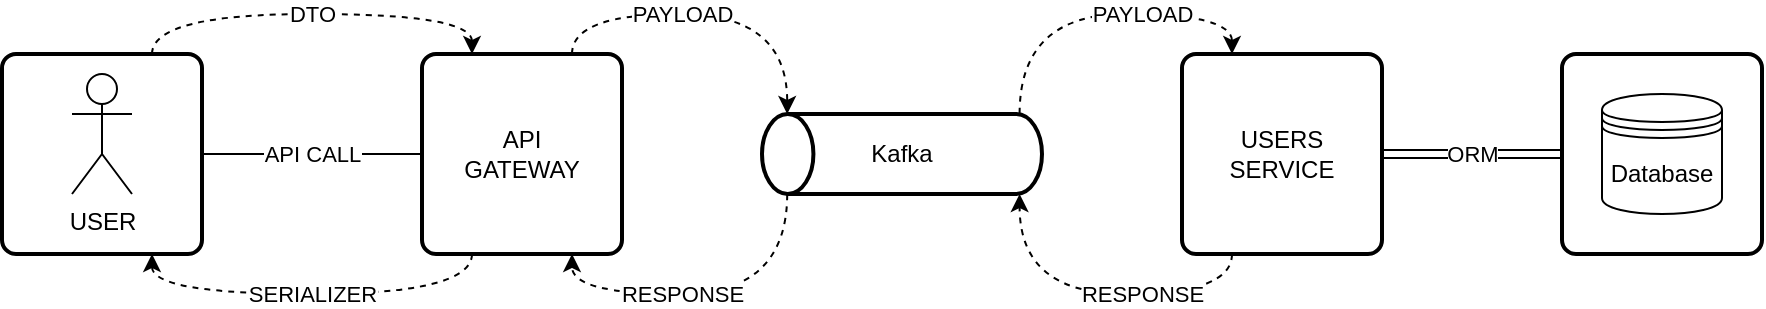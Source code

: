 <mxfile version="20.8.16" type="device"><diagram name="Page-1" id="_AiFvzg8Yo5Fh3pr3HKx"><mxGraphModel dx="1418" dy="820" grid="1" gridSize="10" guides="1" tooltips="1" connect="1" arrows="1" fold="1" page="1" pageScale="1" pageWidth="1169" pageHeight="827" math="0" shadow="0"><root><mxCell id="0"/><mxCell id="1" parent="0"/><mxCell id="RZO1tsT8N4qD-yPXKZFP-11" value="" style="rounded=1;whiteSpace=wrap;html=1;absoluteArcSize=1;arcSize=14;strokeWidth=2;" parent="1" vertex="1"><mxGeometry x="920" y="220" width="100" height="100" as="geometry"/></mxCell><mxCell id="DzG1i1Wm4Um1Qm3n-2LN-8" value="PAYLOAD" style="edgeStyle=orthogonalEdgeStyle;curved=1;rounded=0;orthogonalLoop=1;jettySize=auto;html=1;exitX=0.08;exitY=0;exitDx=0;exitDy=0;exitPerimeter=0;entryX=0.25;entryY=0;entryDx=0;entryDy=0;dashed=1;" edge="1" parent="1" source="RZO1tsT8N4qD-yPXKZFP-4" target="RZO1tsT8N4qD-yPXKZFP-12"><mxGeometry x="0.262" relative="1" as="geometry"><mxPoint as="offset"/></mxGeometry></mxCell><mxCell id="DzG1i1Wm4Um1Qm3n-2LN-10" value="RESPONSE" style="edgeStyle=orthogonalEdgeStyle;curved=1;rounded=0;orthogonalLoop=1;jettySize=auto;html=1;exitX=0.91;exitY=1;exitDx=0;exitDy=0;exitPerimeter=0;entryX=0.75;entryY=1;entryDx=0;entryDy=0;dashed=1;" edge="1" parent="1" source="RZO1tsT8N4qD-yPXKZFP-4" target="RZO1tsT8N4qD-yPXKZFP-9"><mxGeometry x="0.155" relative="1" as="geometry"><mxPoint as="offset"/></mxGeometry></mxCell><mxCell id="RZO1tsT8N4qD-yPXKZFP-4" value="Kafka" style="strokeWidth=2;html=1;shape=mxgraph.flowchart.direct_data;whiteSpace=wrap;flipH=1;" parent="1" vertex="1"><mxGeometry x="520" y="250" width="140" height="40" as="geometry"/></mxCell><mxCell id="RZO1tsT8N4qD-yPXKZFP-13" value="API CALL" style="edgeStyle=orthogonalEdgeStyle;rounded=0;orthogonalLoop=1;jettySize=auto;html=1;exitX=1;exitY=0.5;exitDx=0;exitDy=0;endArrow=none;endFill=0;" parent="1" source="RZO1tsT8N4qD-yPXKZFP-5" target="RZO1tsT8N4qD-yPXKZFP-9" edge="1"><mxGeometry relative="1" as="geometry"/></mxCell><mxCell id="DzG1i1Wm4Um1Qm3n-2LN-6" value="DTO" style="edgeStyle=orthogonalEdgeStyle;curved=1;rounded=0;orthogonalLoop=1;jettySize=auto;html=1;exitX=0.75;exitY=0;exitDx=0;exitDy=0;entryX=0.25;entryY=0;entryDx=0;entryDy=0;dashed=1;" edge="1" parent="1" source="RZO1tsT8N4qD-yPXKZFP-5" target="RZO1tsT8N4qD-yPXKZFP-9"><mxGeometry relative="1" as="geometry"/></mxCell><mxCell id="RZO1tsT8N4qD-yPXKZFP-5" value="" style="rounded=1;whiteSpace=wrap;html=1;absoluteArcSize=1;arcSize=14;strokeWidth=2;" parent="1" vertex="1"><mxGeometry x="140" y="220" width="100" height="100" as="geometry"/></mxCell><mxCell id="RZO1tsT8N4qD-yPXKZFP-6" value="USER" style="shape=umlActor;verticalLabelPosition=bottom;verticalAlign=top;html=1;outlineConnect=0;" parent="1" vertex="1"><mxGeometry x="175" y="230" width="30" height="60" as="geometry"/></mxCell><mxCell id="DzG1i1Wm4Um1Qm3n-2LN-7" value="PAYLOAD" style="edgeStyle=orthogonalEdgeStyle;curved=1;rounded=0;orthogonalLoop=1;jettySize=auto;html=1;exitX=0.75;exitY=0;exitDx=0;exitDy=0;entryX=0.91;entryY=0;entryDx=0;entryDy=0;entryPerimeter=0;dashed=1;" edge="1" parent="1" source="RZO1tsT8N4qD-yPXKZFP-9" target="RZO1tsT8N4qD-yPXKZFP-4"><mxGeometry x="-0.155" relative="1" as="geometry"><mxPoint as="offset"/></mxGeometry></mxCell><mxCell id="DzG1i1Wm4Um1Qm3n-2LN-11" value="SERIALIZER" style="edgeStyle=orthogonalEdgeStyle;curved=1;rounded=0;orthogonalLoop=1;jettySize=auto;html=1;exitX=0.25;exitY=1;exitDx=0;exitDy=0;entryX=0.75;entryY=1;entryDx=0;entryDy=0;dashed=1;" edge="1" parent="1" source="RZO1tsT8N4qD-yPXKZFP-9" target="RZO1tsT8N4qD-yPXKZFP-5"><mxGeometry relative="1" as="geometry"/></mxCell><mxCell id="RZO1tsT8N4qD-yPXKZFP-9" value="API&lt;br&gt;GATEWAY" style="rounded=1;whiteSpace=wrap;html=1;absoluteArcSize=1;arcSize=14;strokeWidth=2;" parent="1" vertex="1"><mxGeometry x="350" y="220" width="100" height="100" as="geometry"/></mxCell><mxCell id="RZO1tsT8N4qD-yPXKZFP-10" value="Database" style="shape=datastore;whiteSpace=wrap;html=1;" parent="1" vertex="1"><mxGeometry x="940" y="240" width="60" height="60" as="geometry"/></mxCell><mxCell id="RZO1tsT8N4qD-yPXKZFP-16" value="ORM" style="edgeStyle=orthogonalEdgeStyle;rounded=0;orthogonalLoop=1;jettySize=auto;html=1;exitX=1;exitY=0.5;exitDx=0;exitDy=0;entryX=0;entryY=0.5;entryDx=0;entryDy=0;endArrow=none;endFill=0;shape=link;" parent="1" source="RZO1tsT8N4qD-yPXKZFP-12" target="RZO1tsT8N4qD-yPXKZFP-11" edge="1"><mxGeometry relative="1" as="geometry"/></mxCell><mxCell id="DzG1i1Wm4Um1Qm3n-2LN-9" value="RESPONSE" style="edgeStyle=orthogonalEdgeStyle;curved=1;rounded=0;orthogonalLoop=1;jettySize=auto;html=1;exitX=0.25;exitY=1;exitDx=0;exitDy=0;entryX=0.08;entryY=1;entryDx=0;entryDy=0;entryPerimeter=0;dashed=1;" edge="1" parent="1" source="RZO1tsT8N4qD-yPXKZFP-12" target="RZO1tsT8N4qD-yPXKZFP-4"><mxGeometry x="-0.262" relative="1" as="geometry"><mxPoint as="offset"/></mxGeometry></mxCell><mxCell id="RZO1tsT8N4qD-yPXKZFP-12" value="USERS&lt;br&gt;SERVICE" style="rounded=1;whiteSpace=wrap;html=1;absoluteArcSize=1;arcSize=14;strokeWidth=2;" parent="1" vertex="1"><mxGeometry x="730" y="220" width="100" height="100" as="geometry"/></mxCell></root></mxGraphModel></diagram></mxfile>